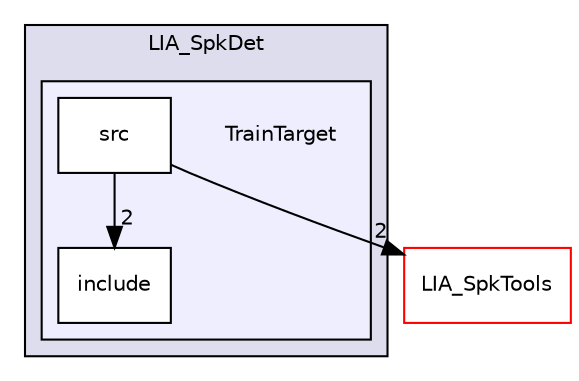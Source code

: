 digraph "LIA_SpkDet/TrainTarget" {
  compound=true
  node [ fontsize="10", fontname="Helvetica"];
  edge [ labelfontsize="10", labelfontname="Helvetica"];
  subgraph clusterdir_3956374995d7175cff63206a008f608a {
    graph [ bgcolor="#ddddee", pencolor="black", label="LIA_SpkDet" fontname="Helvetica", fontsize="10", URL="dir_3956374995d7175cff63206a008f608a.html"]
  subgraph clusterdir_c56d1423b0637c8eb3ea962ce6e7875d {
    graph [ bgcolor="#eeeeff", pencolor="black", label="" URL="dir_c56d1423b0637c8eb3ea962ce6e7875d.html"];
    dir_c56d1423b0637c8eb3ea962ce6e7875d [shape=plaintext label="TrainTarget"];
    dir_9d495d6bd68b44cfced31d70491fd91e [shape=box label="include" color="black" fillcolor="white" style="filled" URL="dir_9d495d6bd68b44cfced31d70491fd91e.html"];
    dir_3cbb1414c7b7e0666ff42931c6b44e3c [shape=box label="src" color="black" fillcolor="white" style="filled" URL="dir_3cbb1414c7b7e0666ff42931c6b44e3c.html"];
  }
  }
  dir_7b9f40c7474acebf25e66f966c5b9c6a [shape=box label="LIA_SpkTools" fillcolor="white" style="filled" color="red" URL="dir_7b9f40c7474acebf25e66f966c5b9c6a.html"];
  dir_3cbb1414c7b7e0666ff42931c6b44e3c->dir_7b9f40c7474acebf25e66f966c5b9c6a [headlabel="2", labeldistance=1.5 headhref="dir_000093_000110.html"];
  dir_3cbb1414c7b7e0666ff42931c6b44e3c->dir_9d495d6bd68b44cfced31d70491fd91e [headlabel="2", labeldistance=1.5 headhref="dir_000093_000092.html"];
}
